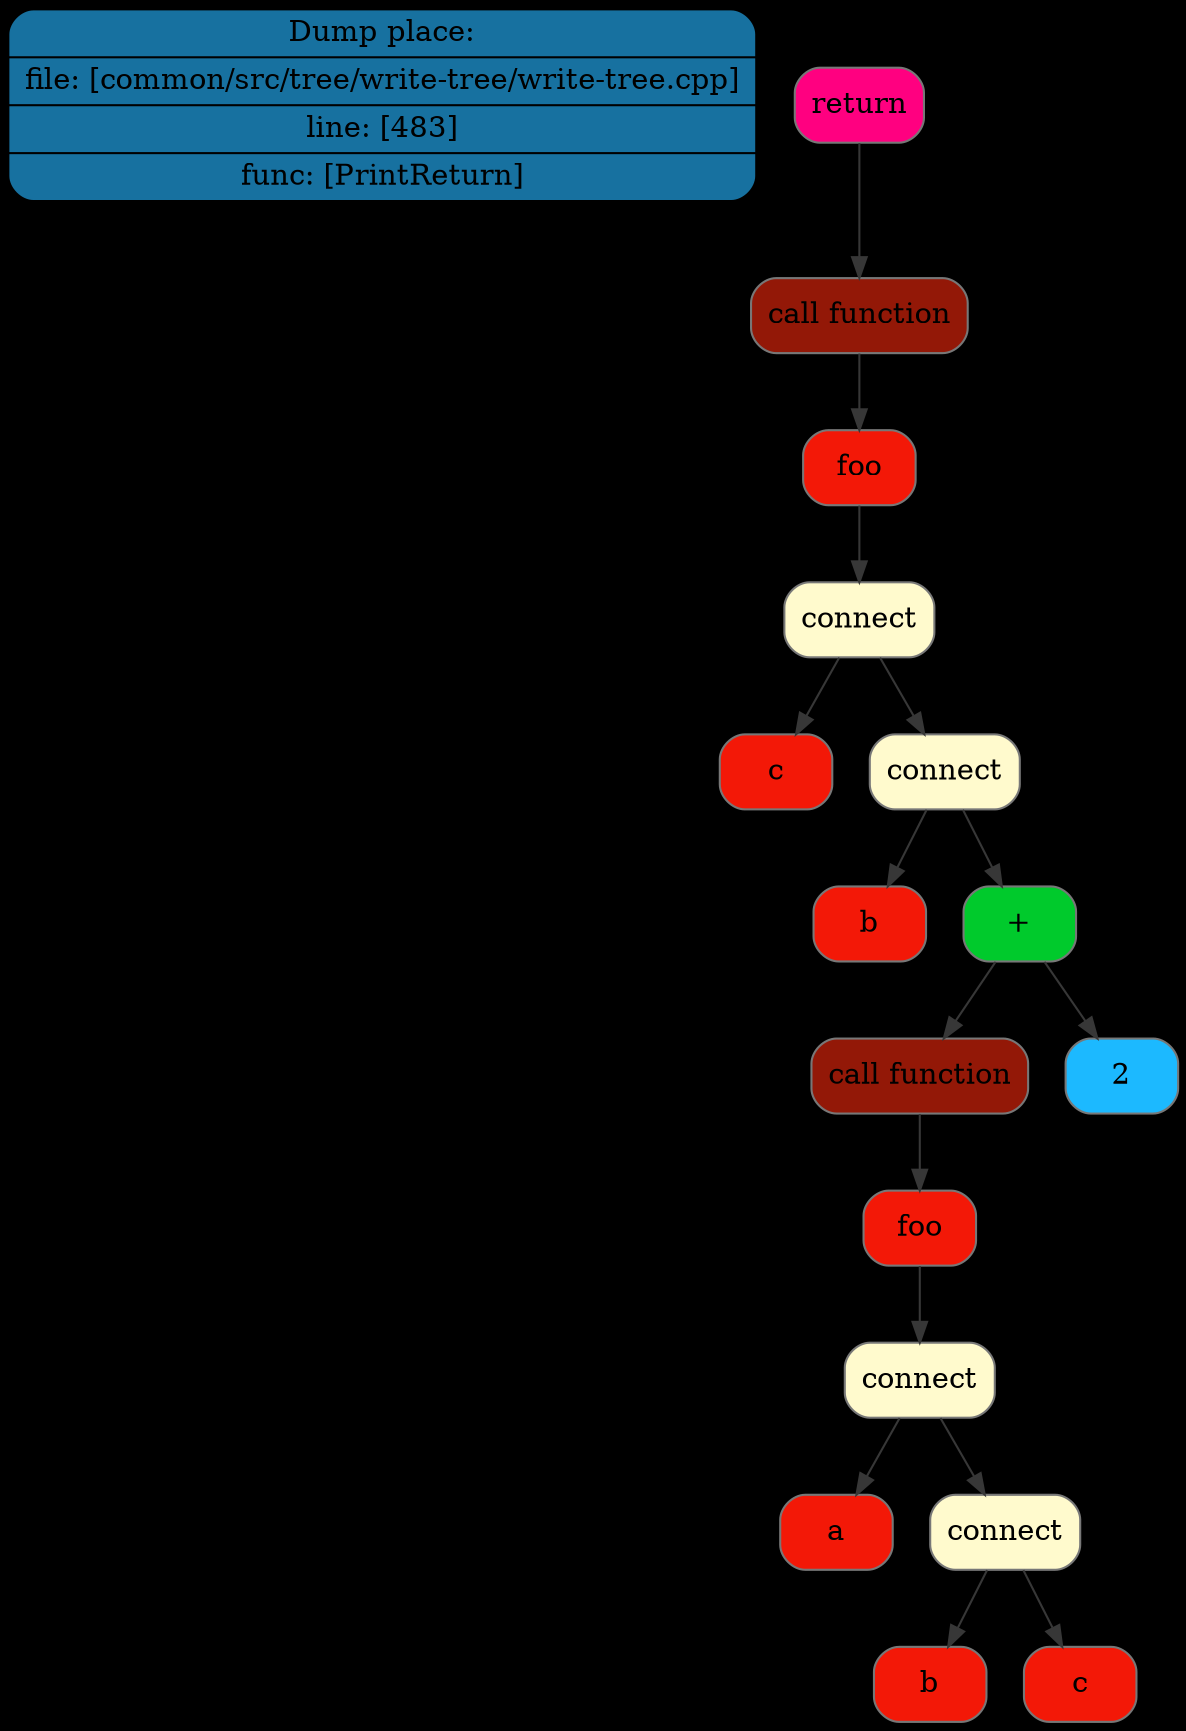 digraph G{
rankdir=TB
graph [bgcolor="#000000"];
place[shape=Mrecord, style=filled, fillcolor="#1771a0", pos="0,1!",label = " { Dump place: | file: [common/src/tree/write-tree/write-tree.cpp] | line: [483] | func: [PrintReturn] } "color = "#000000"];
node0x507000000db0[shape=Mrecord, style=filled, fillcolor="#FF0080"label = "return", color = "#777777"];
node0x507000000d40[shape=Mrecord, style=filled, fillcolor="#931807"label = "call function", color = "#777777"];
node0x507000000720[shape=Mrecord, style=filled, fillcolor="#f31807"label = "foo", color = "#777777"];
node0x507000000cd0[shape=Mrecord, style=filled, fillcolor="#FFFACD"label = "connect", color = "#777777"];
node0x507000000790[shape=Mrecord, style=filled, fillcolor="#f31807"label = "c", color = "#777777"];
node0x507000000c60[shape=Mrecord, style=filled, fillcolor="#FFFACD"label = "connect", color = "#777777"];
node0x507000000800[shape=Mrecord, style=filled, fillcolor="#f31807"label = "b", color = "#777777"];
node0x507000000bf0[shape=Mrecord, style=filled, fillcolor="#00ca2c"label = "\+", color = "#777777"];
node0x507000000b10[shape=Mrecord, style=filled, fillcolor="#931807"label = "call function", color = "#777777"];
node0x507000000870[shape=Mrecord, style=filled, fillcolor="#f31807"label = "foo", color = "#777777"];
node0x507000000aa0[shape=Mrecord, style=filled, fillcolor="#FFFACD"label = "connect", color = "#777777"];
node0x5070000008e0[shape=Mrecord, style=filled, fillcolor="#f31807"label = "a", color = "#777777"];
node0x507000000a30[shape=Mrecord, style=filled, fillcolor="#FFFACD"label = "connect", color = "#777777"];
node0x507000000950[shape=Mrecord, style=filled, fillcolor="#f31807"label = "b", color = "#777777"];
node0x5070000009c0[shape=Mrecord, style=filled, fillcolor="#f31807"label = "c", color = "#777777"];
node0x507000000b80[shape=Mrecord, style=filled, fillcolor="#1cb9ff"label = "2", color = "#777777"];
edge[color="#373737"];
node0x507000000db0->node0x507000000d40;
node0x507000000d40->node0x507000000720;
node0x507000000720->node0x507000000cd0;
node0x507000000cd0->node0x507000000790;
node0x507000000cd0->node0x507000000c60;
node0x507000000c60->node0x507000000800;
node0x507000000c60->node0x507000000bf0;
node0x507000000bf0->node0x507000000b10;
node0x507000000b10->node0x507000000870;
node0x507000000870->node0x507000000aa0;
node0x507000000aa0->node0x5070000008e0;
node0x507000000aa0->node0x507000000a30;
node0x507000000a30->node0x507000000950;
node0x507000000a30->node0x5070000009c0;
node0x507000000bf0->node0x507000000b80;
}
